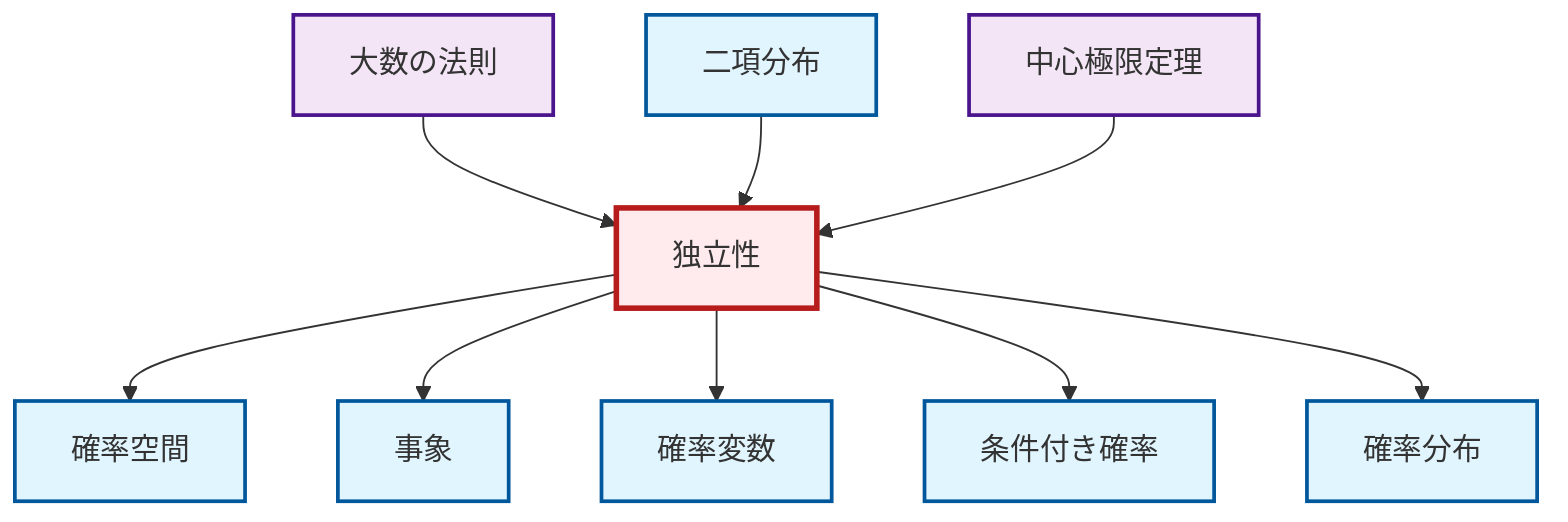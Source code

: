 graph TD
    classDef definition fill:#e1f5fe,stroke:#01579b,stroke-width:2px
    classDef theorem fill:#f3e5f5,stroke:#4a148c,stroke-width:2px
    classDef axiom fill:#fff3e0,stroke:#e65100,stroke-width:2px
    classDef example fill:#e8f5e9,stroke:#1b5e20,stroke-width:2px
    classDef current fill:#ffebee,stroke:#b71c1c,stroke-width:3px
    def-conditional-probability["条件付き確率"]:::definition
    def-event["事象"]:::definition
    def-independence["独立性"]:::definition
    def-random-variable["確率変数"]:::definition
    thm-central-limit["中心極限定理"]:::theorem
    def-binomial-distribution["二項分布"]:::definition
    def-probability-space["確率空間"]:::definition
    def-probability-distribution["確率分布"]:::definition
    thm-law-of-large-numbers["大数の法則"]:::theorem
    thm-law-of-large-numbers --> def-independence
    def-independence --> def-probability-space
    def-independence --> def-event
    def-independence --> def-random-variable
    def-binomial-distribution --> def-independence
    def-independence --> def-conditional-probability
    thm-central-limit --> def-independence
    def-independence --> def-probability-distribution
    class def-independence current